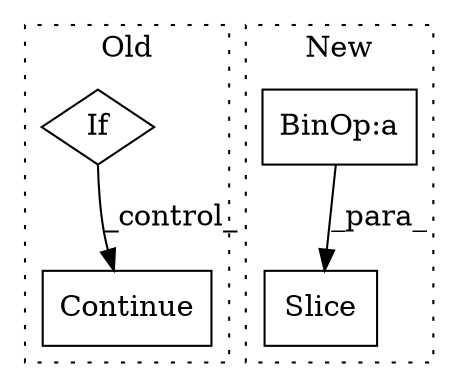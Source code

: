 digraph G {
subgraph cluster0 {
1 [label="Continue" a="43" s="1477" l="8" shape="box"];
3 [label="If" a="96" s="1434" l="3" shape="diamond"];
label = "Old";
style="dotted";
}
subgraph cluster1 {
2 [label="Slice" a="80" s="1424" l="30" shape="box"];
4 [label="BinOp:a" a="82" s="1450" l="3" shape="box"];
label = "New";
style="dotted";
}
3 -> 1 [label="_control_"];
4 -> 2 [label="_para_"];
}